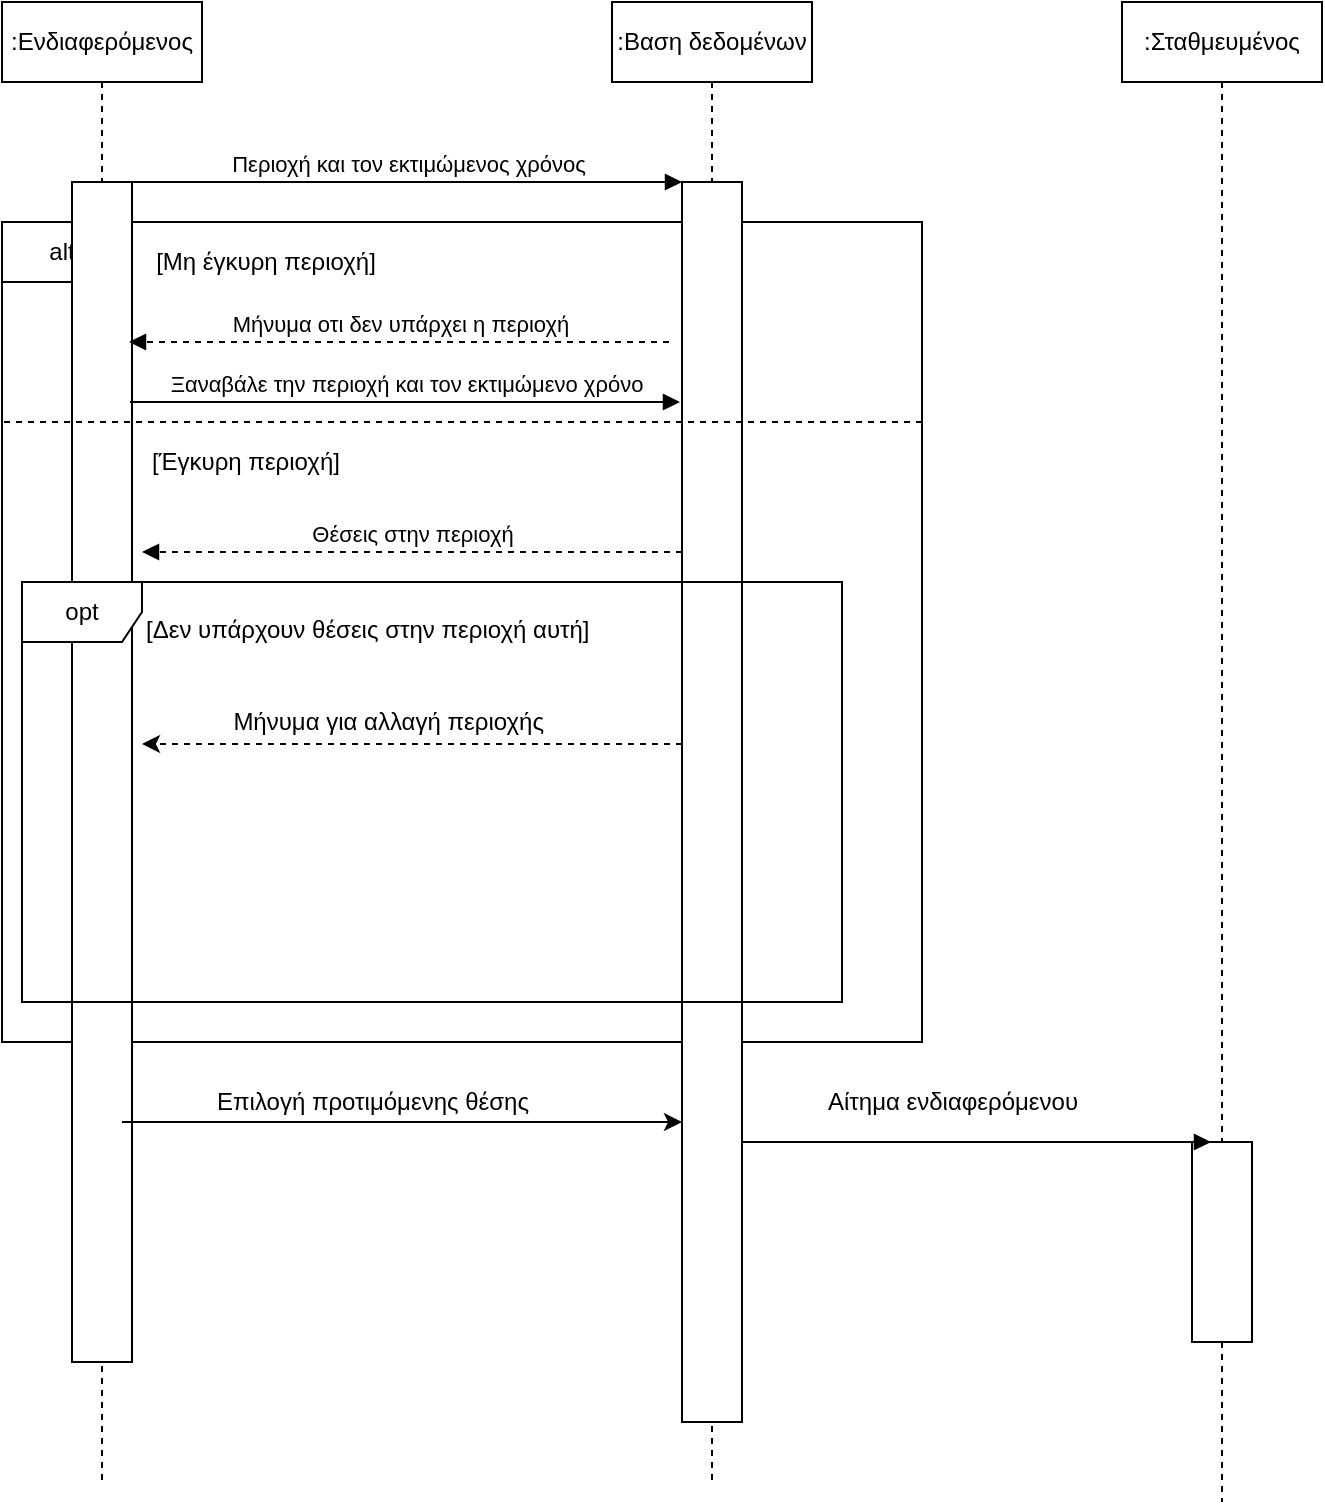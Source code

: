 <mxfile version="12.9.3" type="device"><diagram id="YHLKFez-6pk5ZpMeghlr" name="Page-1"><mxGraphModel dx="526" dy="822" grid="1" gridSize="10" guides="1" tooltips="1" connect="1" arrows="1" fold="1" page="1" pageScale="1" pageWidth="850" pageHeight="1100" math="0" shadow="0"><root><mxCell id="0"/><mxCell id="1" parent="0"/><mxCell id="FWRJoY6DYzrvxjfiOYj2-22" value="alt" style="shape=umlFrame;whiteSpace=wrap;html=1;" parent="1" vertex="1"><mxGeometry x="680" y="900" width="460" height="410" as="geometry"/></mxCell><mxCell id="FWRJoY6DYzrvxjfiOYj2-2" value=":Σταθμευμένος " style="shape=umlLifeline;perimeter=lifelinePerimeter;whiteSpace=wrap;html=1;container=1;collapsible=0;recursiveResize=0;outlineConnect=0;" parent="1" vertex="1"><mxGeometry x="1240" y="790" width="100" height="750" as="geometry"/></mxCell><mxCell id="FWRJoY6DYzrvxjfiOYj2-3" value="" style="rounded=0;whiteSpace=wrap;html=1;" parent="FWRJoY6DYzrvxjfiOYj2-2" vertex="1"><mxGeometry x="35" y="570" width="30" height="100" as="geometry"/></mxCell><mxCell id="FWRJoY6DYzrvxjfiOYj2-4" value=":Βαση δεδομένων" style="shape=umlLifeline;perimeter=lifelinePerimeter;whiteSpace=wrap;html=1;container=1;collapsible=0;recursiveResize=0;outlineConnect=0;" parent="1" vertex="1"><mxGeometry x="985" y="790" width="100" height="740" as="geometry"/></mxCell><mxCell id="FWRJoY6DYzrvxjfiOYj2-5" value="" style="rounded=0;whiteSpace=wrap;html=1;" parent="FWRJoY6DYzrvxjfiOYj2-4" vertex="1"><mxGeometry x="35" y="90" width="30" height="620" as="geometry"/></mxCell><mxCell id="FWRJoY6DYzrvxjfiOYj2-6" value=":Ενδιαφερόμενος " style="shape=umlLifeline;perimeter=lifelinePerimeter;whiteSpace=wrap;html=1;container=1;collapsible=0;recursiveResize=0;outlineConnect=0;" parent="1" vertex="1"><mxGeometry x="680" y="790" width="100" height="740" as="geometry"/></mxCell><mxCell id="FWRJoY6DYzrvxjfiOYj2-7" value="" style="rounded=0;whiteSpace=wrap;html=1;" parent="FWRJoY6DYzrvxjfiOYj2-6" vertex="1"><mxGeometry x="35" y="90" width="30" height="590" as="geometry"/></mxCell><mxCell id="FWRJoY6DYzrvxjfiOYj2-8" value=" Περιοχή και τον εκτιμώμενος χρόνος" style="html=1;verticalAlign=bottom;endArrow=block;exitX=1;exitY=0;exitDx=0;exitDy=0;" parent="1" source="FWRJoY6DYzrvxjfiOYj2-7" edge="1"><mxGeometry width="80" relative="1" as="geometry"><mxPoint x="750" y="880" as="sourcePoint"/><mxPoint x="1020" y="880" as="targetPoint"/></mxGeometry></mxCell><mxCell id="FWRJoY6DYzrvxjfiOYj2-9" value="Θέσεις στην περιοχή" style="html=1;verticalAlign=bottom;endArrow=block;dashed=1;" parent="1" edge="1"><mxGeometry width="80" relative="1" as="geometry"><mxPoint x="1020" y="1065" as="sourcePoint"/><mxPoint x="750" y="1065" as="targetPoint"/></mxGeometry></mxCell><mxCell id="FWRJoY6DYzrvxjfiOYj2-10" value="" style="endArrow=classic;html=1;" parent="1" edge="1"><mxGeometry width="50" height="50" relative="1" as="geometry"><mxPoint x="740" y="1350" as="sourcePoint"/><mxPoint x="1020" y="1350" as="targetPoint"/></mxGeometry></mxCell><mxCell id="FWRJoY6DYzrvxjfiOYj2-11" value="Επιλογή προτιμόμενης θέσης" style="text;html=1;align=center;verticalAlign=middle;resizable=0;points=[];autosize=1;" parent="1" vertex="1"><mxGeometry x="780" y="1330" width="170" height="20" as="geometry"/></mxCell><mxCell id="FWRJoY6DYzrvxjfiOYj2-12" value="Αίτημα ενδιαφερόμενου" style="text;html=1;align=center;verticalAlign=middle;resizable=0;points=[];autosize=1;" parent="1" vertex="1"><mxGeometry x="1085" y="1330" width="140" height="20" as="geometry"/></mxCell><mxCell id="FWRJoY6DYzrvxjfiOYj2-13" value="" style="endArrow=classic;html=1;dashed=1;" parent="1" edge="1"><mxGeometry width="50" height="50" relative="1" as="geometry"><mxPoint x="1020" y="1161" as="sourcePoint"/><mxPoint x="750" y="1161" as="targetPoint"/></mxGeometry></mxCell><mxCell id="FWRJoY6DYzrvxjfiOYj2-14" value="[Μη έγκυρη περιοχή]" style="text;html=1;strokeColor=none;fillColor=none;align=center;verticalAlign=middle;whiteSpace=wrap;rounded=0;" parent="1" vertex="1"><mxGeometry x="750" y="910" width="124" height="20" as="geometry"/></mxCell><mxCell id="FWRJoY6DYzrvxjfiOYj2-15" value="[Έγκυρη&amp;nbsp;περιοχή]" style="text;html=1;strokeColor=none;fillColor=none;align=center;verticalAlign=middle;whiteSpace=wrap;rounded=0;" parent="1" vertex="1"><mxGeometry x="740" y="1010" width="124" height="20" as="geometry"/></mxCell><mxCell id="FWRJoY6DYzrvxjfiOYj2-16" value="[Δεν υπάρχουν θέσεις στην περιοχή αυτή]" style="text;html=1;" parent="1" vertex="1"><mxGeometry x="750" y="1090" width="140" height="20" as="geometry"/></mxCell><mxCell id="FWRJoY6DYzrvxjfiOYj2-17" value="Μήνυμα για αλλαγή περιοχής&amp;nbsp;" style="text;html=1;strokeColor=none;fillColor=none;align=center;verticalAlign=middle;whiteSpace=wrap;rounded=0;" parent="1" vertex="1"><mxGeometry x="780" y="1140" width="190" height="20" as="geometry"/></mxCell><mxCell id="FWRJoY6DYzrvxjfiOYj2-18" value="" style="endArrow=block;endFill=1;endSize=6;html=1;" parent="1" edge="1"><mxGeometry width="100" relative="1" as="geometry"><mxPoint x="1050" y="1360" as="sourcePoint"/><mxPoint x="1284.5" y="1360" as="targetPoint"/></mxGeometry></mxCell><mxCell id="FWRJoY6DYzrvxjfiOYj2-19" value="Μήνυμα οτι δεν υπάρχει η περιοχή" style="html=1;verticalAlign=bottom;endArrow=block;dashed=1;" parent="1" edge="1"><mxGeometry width="80" relative="1" as="geometry"><mxPoint x="1013.5" y="960" as="sourcePoint"/><mxPoint x="743.5" y="960" as="targetPoint"/></mxGeometry></mxCell><mxCell id="FWRJoY6DYzrvxjfiOYj2-20" value="Ξαναβάλε την περιοχή και τον εκτιμώμενο χρόνο" style="html=1;verticalAlign=bottom;endArrow=block;" parent="1" edge="1"><mxGeometry width="80" relative="1" as="geometry"><mxPoint x="744" y="990" as="sourcePoint"/><mxPoint x="1019" y="990" as="targetPoint"/></mxGeometry></mxCell><mxCell id="FWRJoY6DYzrvxjfiOYj2-21" value="" style="endArrow=none;dashed=1;html=1;" parent="1" edge="1"><mxGeometry width="50" height="50" relative="1" as="geometry"><mxPoint x="681" y="1000" as="sourcePoint"/><mxPoint x="1140" y="1000" as="targetPoint"/></mxGeometry></mxCell><mxCell id="FWRJoY6DYzrvxjfiOYj2-1" value="opt" style="shape=umlFrame;whiteSpace=wrap;html=1;" parent="1" vertex="1"><mxGeometry x="690" y="1080" width="410" height="210" as="geometry"/></mxCell></root></mxGraphModel></diagram></mxfile>